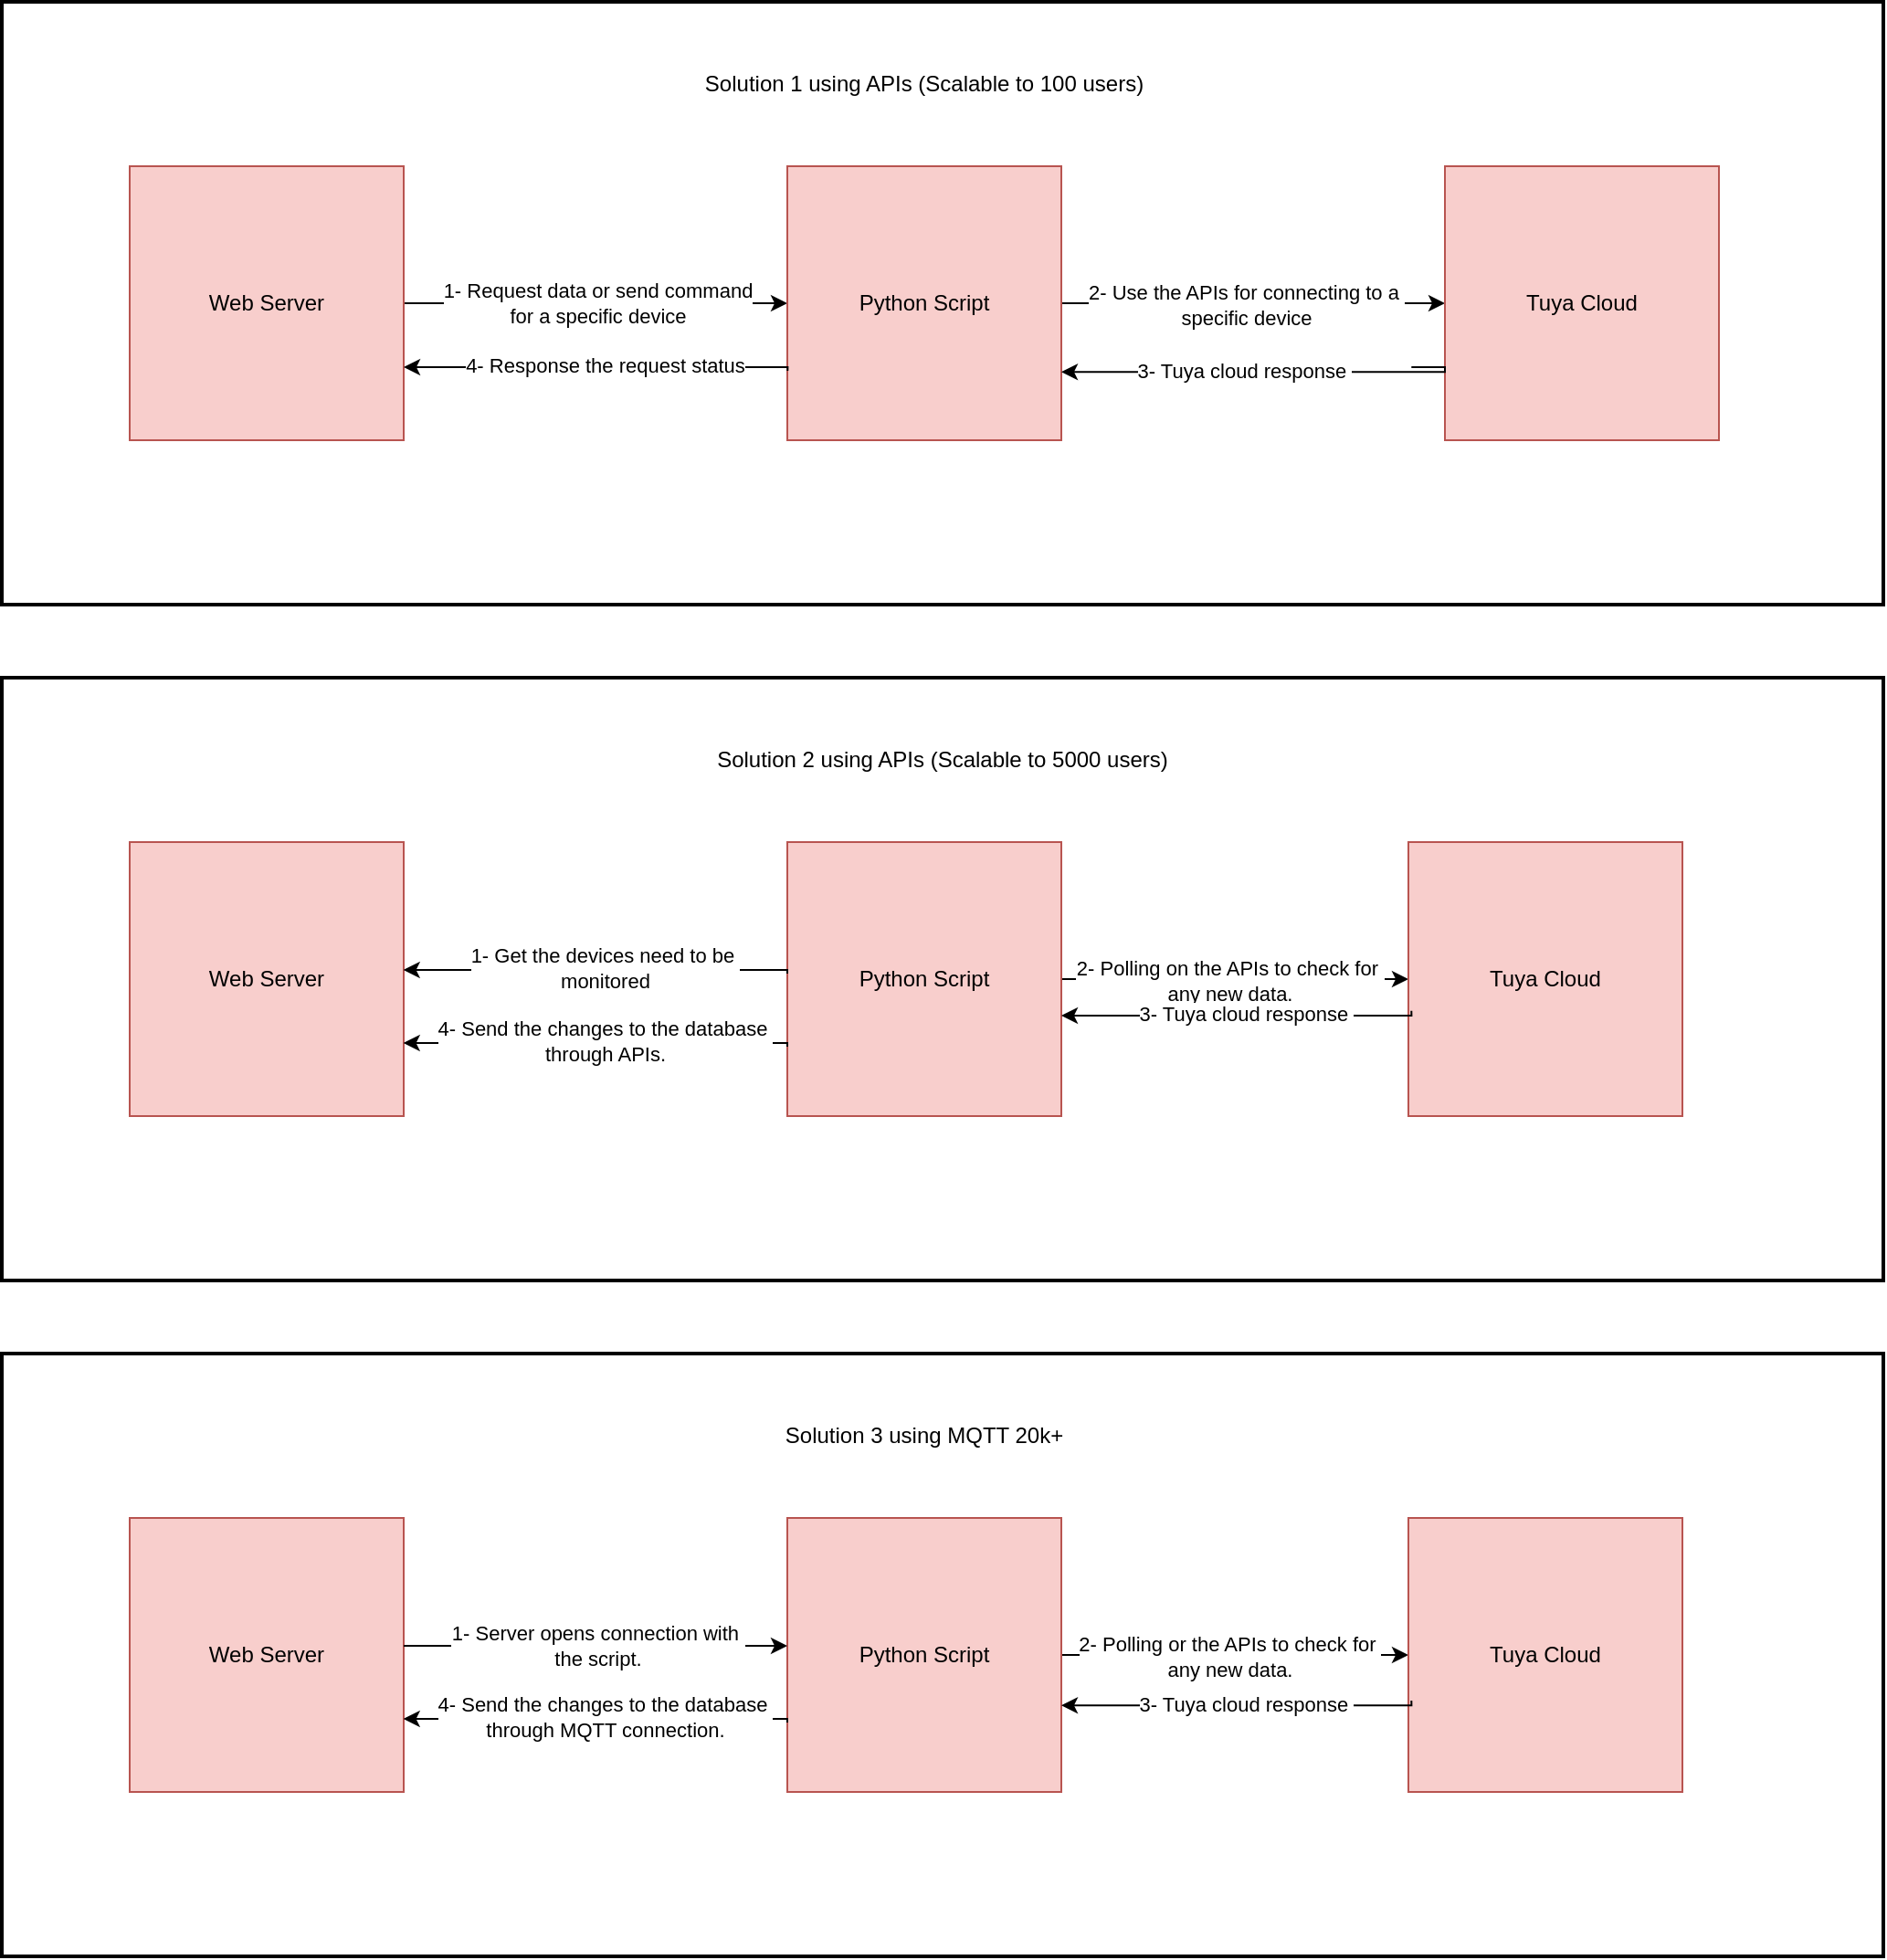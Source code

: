 <mxfile version="24.6.5" type="device">
  <diagram name="Page-1" id="CHfxR0bi9QZZCg0VFg5A">
    <mxGraphModel dx="1806" dy="553" grid="1" gridSize="10" guides="1" tooltips="1" connect="1" arrows="1" fold="1" page="1" pageScale="1" pageWidth="850" pageHeight="1100" math="0" shadow="0">
      <root>
        <mxCell id="0" />
        <mxCell id="1" parent="0" />
        <mxCell id="km5XLpecg_hvMCBVTTeM-17" value="" style="rounded=0;whiteSpace=wrap;html=1;strokeWidth=2;fillColor=default;" vertex="1" parent="1">
          <mxGeometry x="-130" y="30" width="1030" height="330" as="geometry" />
        </mxCell>
        <mxCell id="km5XLpecg_hvMCBVTTeM-18" value="Solution 1 using APIs (Scalable to 100 users)" style="text;html=1;align=center;verticalAlign=middle;whiteSpace=wrap;rounded=0;strokeWidth=2;fillColor=default;" vertex="1" parent="1">
          <mxGeometry x="240" y="60" width="270" height="30" as="geometry" />
        </mxCell>
        <mxCell id="km5XLpecg_hvMCBVTTeM-28" value="" style="edgeStyle=orthogonalEdgeStyle;rounded=0;orthogonalLoop=1;jettySize=auto;html=1;" edge="1" parent="1" source="km5XLpecg_hvMCBVTTeM-19" target="km5XLpecg_hvMCBVTTeM-20">
          <mxGeometry relative="1" as="geometry">
            <mxPoint x="205" y="195" as="targetPoint" />
          </mxGeometry>
        </mxCell>
        <mxCell id="km5XLpecg_hvMCBVTTeM-29" value="1- Request data or send command&lt;div&gt;for a specific device&lt;/div&gt;" style="edgeLabel;html=1;align=center;verticalAlign=middle;resizable=0;points=[];" vertex="1" connectable="0" parent="km5XLpecg_hvMCBVTTeM-28">
          <mxGeometry x="0.203" relative="1" as="geometry">
            <mxPoint x="-21" as="offset" />
          </mxGeometry>
        </mxCell>
        <mxCell id="km5XLpecg_hvMCBVTTeM-19" value="&lt;span style=&quot;text-align: justify;&quot;&gt;Web Server&lt;/span&gt;" style="whiteSpace=wrap;html=1;aspect=fixed;fillColor=#f8cecc;strokeColor=#b85450;" vertex="1" parent="1">
          <mxGeometry x="-60" y="120" width="150" height="150" as="geometry" />
        </mxCell>
        <mxCell id="km5XLpecg_hvMCBVTTeM-32" style="edgeStyle=orthogonalEdgeStyle;rounded=0;orthogonalLoop=1;jettySize=auto;html=1;" edge="1" parent="1" source="km5XLpecg_hvMCBVTTeM-20" target="km5XLpecg_hvMCBVTTeM-21">
          <mxGeometry relative="1" as="geometry" />
        </mxCell>
        <mxCell id="km5XLpecg_hvMCBVTTeM-34" value="2- Use the APIs for connecting to a&amp;nbsp;&lt;div&gt;specific device&lt;/div&gt;" style="edgeLabel;html=1;align=center;verticalAlign=middle;resizable=0;points=[];" vertex="1" connectable="0" parent="km5XLpecg_hvMCBVTTeM-32">
          <mxGeometry x="-0.039" y="-1" relative="1" as="geometry">
            <mxPoint as="offset" />
          </mxGeometry>
        </mxCell>
        <mxCell id="km5XLpecg_hvMCBVTTeM-20" value="&lt;div style=&quot;text-align: justify;&quot;&gt;Python Script&lt;/div&gt;" style="whiteSpace=wrap;html=1;aspect=fixed;fillColor=#f8cecc;strokeColor=#b85450;" vertex="1" parent="1">
          <mxGeometry x="300" y="120" width="150" height="150" as="geometry" />
        </mxCell>
        <mxCell id="km5XLpecg_hvMCBVTTeM-21" value="Tuya Cloud" style="whiteSpace=wrap;html=1;aspect=fixed;fillColor=#f8cecc;strokeColor=#b85450;" vertex="1" parent="1">
          <mxGeometry x="660" y="120" width="150" height="150" as="geometry" />
        </mxCell>
        <mxCell id="km5XLpecg_hvMCBVTTeM-37" style="edgeStyle=orthogonalEdgeStyle;rounded=0;orthogonalLoop=1;jettySize=auto;html=1;exitX=0.011;exitY=0.616;exitDx=0;exitDy=0;exitPerimeter=0;" edge="1" parent="1">
          <mxGeometry relative="1" as="geometry">
            <mxPoint x="641.65" y="230.0" as="sourcePoint" />
            <mxPoint x="450" y="232.6" as="targetPoint" />
            <Array as="points">
              <mxPoint x="660" y="230" />
              <mxPoint x="660" y="233" />
            </Array>
          </mxGeometry>
        </mxCell>
        <mxCell id="km5XLpecg_hvMCBVTTeM-38" value="3- Tuya cloud response&amp;nbsp;" style="edgeLabel;html=1;align=center;verticalAlign=middle;resizable=0;points=[];" vertex="1" connectable="0" parent="km5XLpecg_hvMCBVTTeM-37">
          <mxGeometry x="-0.039" y="-1" relative="1" as="geometry">
            <mxPoint x="-20" as="offset" />
          </mxGeometry>
        </mxCell>
        <mxCell id="km5XLpecg_hvMCBVTTeM-39" style="edgeStyle=orthogonalEdgeStyle;rounded=0;orthogonalLoop=1;jettySize=auto;html=1;exitX=0.001;exitY=0.68;exitDx=0;exitDy=0;exitPerimeter=0;" edge="1" parent="1">
          <mxGeometry relative="1" as="geometry">
            <mxPoint x="300.15" y="232.0" as="sourcePoint" />
            <mxPoint x="90" y="230" as="targetPoint" />
            <Array as="points">
              <mxPoint x="300" y="230" />
            </Array>
          </mxGeometry>
        </mxCell>
        <mxCell id="km5XLpecg_hvMCBVTTeM-40" value="4- Response the request status" style="edgeLabel;html=1;align=center;verticalAlign=middle;resizable=0;points=[];" vertex="1" connectable="0" parent="km5XLpecg_hvMCBVTTeM-39">
          <mxGeometry x="-0.039" y="-1" relative="1" as="geometry">
            <mxPoint as="offset" />
          </mxGeometry>
        </mxCell>
        <mxCell id="km5XLpecg_hvMCBVTTeM-41" value="" style="rounded=0;whiteSpace=wrap;html=1;strokeWidth=2;fillColor=default;" vertex="1" parent="1">
          <mxGeometry x="-130" y="400" width="1030" height="330" as="geometry" />
        </mxCell>
        <mxCell id="km5XLpecg_hvMCBVTTeM-42" value="Solution 2 using APIs (Scalable to 5000 users)" style="text;html=1;align=center;verticalAlign=middle;whiteSpace=wrap;rounded=0;strokeWidth=2;fillColor=default;" vertex="1" parent="1">
          <mxGeometry x="195" y="430" width="380" height="30" as="geometry" />
        </mxCell>
        <mxCell id="km5XLpecg_hvMCBVTTeM-45" value="&lt;span style=&quot;text-align: justify;&quot;&gt;Web Server&lt;/span&gt;" style="whiteSpace=wrap;html=1;aspect=fixed;fillColor=#f8cecc;strokeColor=#b85450;" vertex="1" parent="1">
          <mxGeometry x="-60" y="490" width="150" height="150" as="geometry" />
        </mxCell>
        <mxCell id="km5XLpecg_hvMCBVTTeM-46" style="edgeStyle=orthogonalEdgeStyle;rounded=0;orthogonalLoop=1;jettySize=auto;html=1;" edge="1" parent="1" source="km5XLpecg_hvMCBVTTeM-48" target="km5XLpecg_hvMCBVTTeM-49">
          <mxGeometry relative="1" as="geometry" />
        </mxCell>
        <mxCell id="km5XLpecg_hvMCBVTTeM-47" value="2- Polling on the APIs to check for&amp;nbsp;&lt;div&gt;any new data.&lt;/div&gt;" style="edgeLabel;html=1;align=center;verticalAlign=middle;resizable=0;points=[];" vertex="1" connectable="0" parent="km5XLpecg_hvMCBVTTeM-46">
          <mxGeometry x="-0.039" y="-1" relative="1" as="geometry">
            <mxPoint as="offset" />
          </mxGeometry>
        </mxCell>
        <mxCell id="km5XLpecg_hvMCBVTTeM-48" value="&lt;div style=&quot;text-align: justify;&quot;&gt;Python Script&lt;/div&gt;" style="whiteSpace=wrap;html=1;aspect=fixed;fillColor=#f8cecc;strokeColor=#b85450;" vertex="1" parent="1">
          <mxGeometry x="300" y="490" width="150" height="150" as="geometry" />
        </mxCell>
        <mxCell id="km5XLpecg_hvMCBVTTeM-49" value="Tuya Cloud" style="whiteSpace=wrap;html=1;aspect=fixed;fillColor=#f8cecc;strokeColor=#b85450;" vertex="1" parent="1">
          <mxGeometry x="640" y="490" width="150" height="150" as="geometry" />
        </mxCell>
        <mxCell id="km5XLpecg_hvMCBVTTeM-50" style="edgeStyle=orthogonalEdgeStyle;rounded=0;orthogonalLoop=1;jettySize=auto;html=1;exitX=0.011;exitY=0.616;exitDx=0;exitDy=0;exitPerimeter=0;" edge="1" parent="1" source="km5XLpecg_hvMCBVTTeM-49" target="km5XLpecg_hvMCBVTTeM-48">
          <mxGeometry relative="1" as="geometry">
            <mxPoint x="630" y="585" as="sourcePoint" />
            <mxPoint x="640" y="590" as="targetPoint" />
            <Array as="points">
              <mxPoint x="642" y="585" />
            </Array>
          </mxGeometry>
        </mxCell>
        <mxCell id="km5XLpecg_hvMCBVTTeM-51" value="3- Tuya cloud response&amp;nbsp;" style="edgeLabel;html=1;align=center;verticalAlign=middle;resizable=0;points=[];" vertex="1" connectable="0" parent="km5XLpecg_hvMCBVTTeM-50">
          <mxGeometry x="-0.039" y="-1" relative="1" as="geometry">
            <mxPoint as="offset" />
          </mxGeometry>
        </mxCell>
        <mxCell id="km5XLpecg_hvMCBVTTeM-52" style="edgeStyle=orthogonalEdgeStyle;rounded=0;orthogonalLoop=1;jettySize=auto;html=1;exitX=0.001;exitY=0.68;exitDx=0;exitDy=0;exitPerimeter=0;" edge="1" parent="1">
          <mxGeometry relative="1" as="geometry">
            <mxPoint x="299.98" y="562.0" as="sourcePoint" />
            <mxPoint x="89.83" y="560" as="targetPoint" />
            <Array as="points">
              <mxPoint x="299.83" y="560" />
            </Array>
          </mxGeometry>
        </mxCell>
        <mxCell id="km5XLpecg_hvMCBVTTeM-53" value="1- Get the devices need to be&amp;nbsp;&lt;div&gt;monitored&lt;/div&gt;" style="edgeLabel;html=1;align=center;verticalAlign=middle;resizable=0;points=[];" vertex="1" connectable="0" parent="km5XLpecg_hvMCBVTTeM-52">
          <mxGeometry x="-0.039" y="-1" relative="1" as="geometry">
            <mxPoint as="offset" />
          </mxGeometry>
        </mxCell>
        <mxCell id="km5XLpecg_hvMCBVTTeM-54" style="edgeStyle=orthogonalEdgeStyle;rounded=0;orthogonalLoop=1;jettySize=auto;html=1;exitX=0.001;exitY=0.68;exitDx=0;exitDy=0;exitPerimeter=0;" edge="1" parent="1">
          <mxGeometry relative="1" as="geometry">
            <mxPoint x="299.98" y="602.0" as="sourcePoint" />
            <mxPoint x="89.83" y="600" as="targetPoint" />
            <Array as="points">
              <mxPoint x="299.83" y="600" />
            </Array>
          </mxGeometry>
        </mxCell>
        <mxCell id="km5XLpecg_hvMCBVTTeM-55" value="4- Send the changes to the database&amp;nbsp;&lt;div&gt;through APIs.&lt;/div&gt;" style="edgeLabel;html=1;align=center;verticalAlign=middle;resizable=0;points=[];" vertex="1" connectable="0" parent="km5XLpecg_hvMCBVTTeM-54">
          <mxGeometry x="-0.039" y="-1" relative="1" as="geometry">
            <mxPoint as="offset" />
          </mxGeometry>
        </mxCell>
        <mxCell id="km5XLpecg_hvMCBVTTeM-56" value="" style="rounded=0;whiteSpace=wrap;html=1;strokeWidth=2;fillColor=default;" vertex="1" parent="1">
          <mxGeometry x="-130" y="770" width="1030" height="330" as="geometry" />
        </mxCell>
        <mxCell id="km5XLpecg_hvMCBVTTeM-57" value="Solution 3 using MQTT 20k+" style="text;html=1;align=center;verticalAlign=middle;whiteSpace=wrap;rounded=0;strokeWidth=2;fillColor=default;" vertex="1" parent="1">
          <mxGeometry x="280" y="800" width="190" height="30" as="geometry" />
        </mxCell>
        <mxCell id="km5XLpecg_hvMCBVTTeM-58" value="&lt;span style=&quot;text-align: justify;&quot;&gt;Web Server&lt;/span&gt;" style="whiteSpace=wrap;html=1;aspect=fixed;fillColor=#f8cecc;strokeColor=#b85450;" vertex="1" parent="1">
          <mxGeometry x="-60" y="860" width="150" height="150" as="geometry" />
        </mxCell>
        <mxCell id="km5XLpecg_hvMCBVTTeM-59" style="edgeStyle=orthogonalEdgeStyle;rounded=0;orthogonalLoop=1;jettySize=auto;html=1;" edge="1" parent="1" source="km5XLpecg_hvMCBVTTeM-61" target="km5XLpecg_hvMCBVTTeM-62">
          <mxGeometry relative="1" as="geometry" />
        </mxCell>
        <mxCell id="km5XLpecg_hvMCBVTTeM-60" value="2- Polling or the APIs to check for&amp;nbsp;&lt;div&gt;any new data.&lt;/div&gt;" style="edgeLabel;html=1;align=center;verticalAlign=middle;resizable=0;points=[];" vertex="1" connectable="0" parent="km5XLpecg_hvMCBVTTeM-59">
          <mxGeometry x="-0.039" y="-1" relative="1" as="geometry">
            <mxPoint as="offset" />
          </mxGeometry>
        </mxCell>
        <mxCell id="km5XLpecg_hvMCBVTTeM-61" value="&lt;div style=&quot;text-align: justify;&quot;&gt;Python Script&lt;/div&gt;" style="whiteSpace=wrap;html=1;aspect=fixed;fillColor=#f8cecc;strokeColor=#b85450;" vertex="1" parent="1">
          <mxGeometry x="300" y="860" width="150" height="150" as="geometry" />
        </mxCell>
        <mxCell id="km5XLpecg_hvMCBVTTeM-62" value="Tuya Cloud" style="whiteSpace=wrap;html=1;aspect=fixed;fillColor=#f8cecc;strokeColor=#b85450;" vertex="1" parent="1">
          <mxGeometry x="640" y="860" width="150" height="150" as="geometry" />
        </mxCell>
        <mxCell id="km5XLpecg_hvMCBVTTeM-63" style="edgeStyle=orthogonalEdgeStyle;rounded=0;orthogonalLoop=1;jettySize=auto;html=1;exitX=0.011;exitY=0.616;exitDx=0;exitDy=0;exitPerimeter=0;" edge="1" parent="1">
          <mxGeometry relative="1" as="geometry">
            <mxPoint x="641.65" y="960.0" as="sourcePoint" />
            <mxPoint x="450" y="962.6" as="targetPoint" />
            <Array as="points">
              <mxPoint x="642" y="962.6" />
            </Array>
          </mxGeometry>
        </mxCell>
        <mxCell id="km5XLpecg_hvMCBVTTeM-64" value="3- Tuya cloud response&amp;nbsp;" style="edgeLabel;html=1;align=center;verticalAlign=middle;resizable=0;points=[];" vertex="1" connectable="0" parent="km5XLpecg_hvMCBVTTeM-63">
          <mxGeometry x="-0.039" y="-1" relative="1" as="geometry">
            <mxPoint as="offset" />
          </mxGeometry>
        </mxCell>
        <mxCell id="km5XLpecg_hvMCBVTTeM-67" style="edgeStyle=orthogonalEdgeStyle;rounded=0;orthogonalLoop=1;jettySize=auto;html=1;exitX=0.001;exitY=0.68;exitDx=0;exitDy=0;exitPerimeter=0;" edge="1" parent="1">
          <mxGeometry relative="1" as="geometry">
            <mxPoint x="299.98" y="972.0" as="sourcePoint" />
            <mxPoint x="89.83" y="970" as="targetPoint" />
            <Array as="points">
              <mxPoint x="299.83" y="970" />
            </Array>
          </mxGeometry>
        </mxCell>
        <mxCell id="km5XLpecg_hvMCBVTTeM-68" value="4- Send the changes to the database&amp;nbsp;&lt;div&gt;through MQTT connection.&lt;/div&gt;" style="edgeLabel;html=1;align=center;verticalAlign=middle;resizable=0;points=[];" vertex="1" connectable="0" parent="km5XLpecg_hvMCBVTTeM-67">
          <mxGeometry x="-0.039" y="-1" relative="1" as="geometry">
            <mxPoint as="offset" />
          </mxGeometry>
        </mxCell>
        <mxCell id="km5XLpecg_hvMCBVTTeM-69" value="" style="edgeStyle=orthogonalEdgeStyle;rounded=0;orthogonalLoop=1;jettySize=auto;html=1;" edge="1" parent="1">
          <mxGeometry relative="1" as="geometry">
            <mxPoint x="90" y="930" as="sourcePoint" />
            <mxPoint x="300" y="930" as="targetPoint" />
          </mxGeometry>
        </mxCell>
        <mxCell id="km5XLpecg_hvMCBVTTeM-70" value="1- Server opens connection with&amp;nbsp;&lt;div&gt;the script.&lt;/div&gt;" style="edgeLabel;html=1;align=center;verticalAlign=middle;resizable=0;points=[];" vertex="1" connectable="0" parent="km5XLpecg_hvMCBVTTeM-69">
          <mxGeometry x="0.203" relative="1" as="geometry">
            <mxPoint x="-21" as="offset" />
          </mxGeometry>
        </mxCell>
      </root>
    </mxGraphModel>
  </diagram>
</mxfile>
